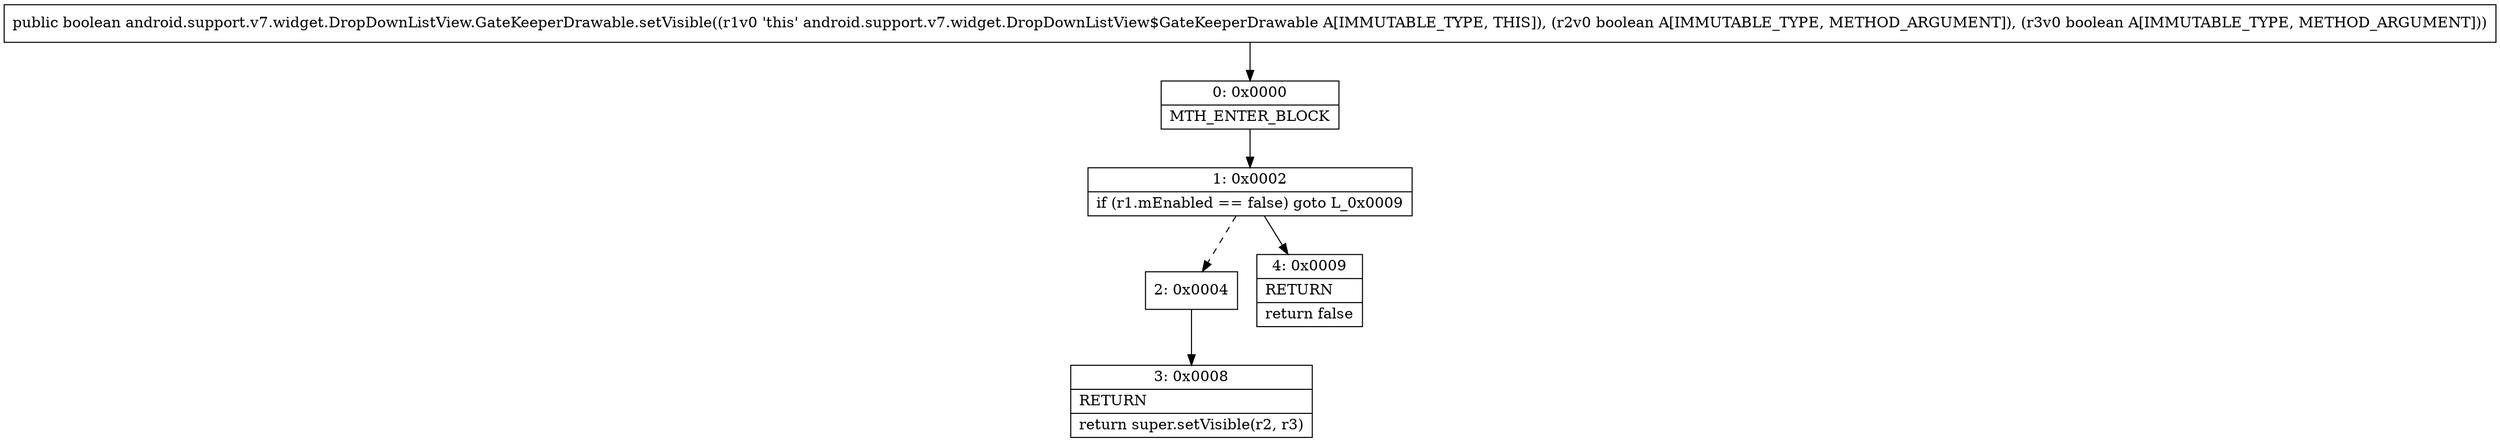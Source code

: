 digraph "CFG forandroid.support.v7.widget.DropDownListView.GateKeeperDrawable.setVisible(ZZ)Z" {
Node_0 [shape=record,label="{0\:\ 0x0000|MTH_ENTER_BLOCK\l}"];
Node_1 [shape=record,label="{1\:\ 0x0002|if (r1.mEnabled == false) goto L_0x0009\l}"];
Node_2 [shape=record,label="{2\:\ 0x0004}"];
Node_3 [shape=record,label="{3\:\ 0x0008|RETURN\l|return super.setVisible(r2, r3)\l}"];
Node_4 [shape=record,label="{4\:\ 0x0009|RETURN\l|return false\l}"];
MethodNode[shape=record,label="{public boolean android.support.v7.widget.DropDownListView.GateKeeperDrawable.setVisible((r1v0 'this' android.support.v7.widget.DropDownListView$GateKeeperDrawable A[IMMUTABLE_TYPE, THIS]), (r2v0 boolean A[IMMUTABLE_TYPE, METHOD_ARGUMENT]), (r3v0 boolean A[IMMUTABLE_TYPE, METHOD_ARGUMENT])) }"];
MethodNode -> Node_0;
Node_0 -> Node_1;
Node_1 -> Node_2[style=dashed];
Node_1 -> Node_4;
Node_2 -> Node_3;
}

